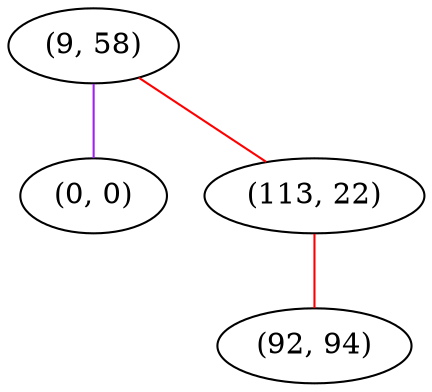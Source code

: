 graph "" {
"(9, 58)";
"(0, 0)";
"(113, 22)";
"(92, 94)";
"(9, 58)" -- "(0, 0)"  [color=purple, key=0, weight=4];
"(9, 58)" -- "(113, 22)"  [color=red, key=0, weight=1];
"(113, 22)" -- "(92, 94)"  [color=red, key=0, weight=1];
}

